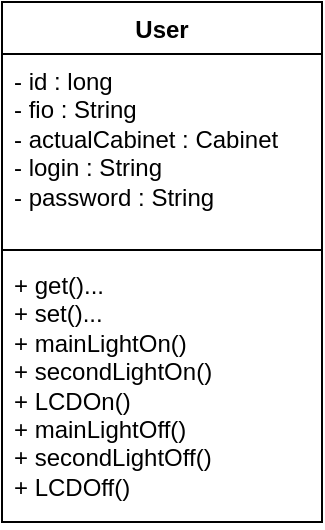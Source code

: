 <mxfile version="22.0.0" type="github">
  <diagram name="Страница — 1" id="YAE8KFhmtYzrj9OOCtWR">
    <mxGraphModel dx="1434" dy="758" grid="1" gridSize="10" guides="1" tooltips="1" connect="1" arrows="1" fold="1" page="1" pageScale="1" pageWidth="827" pageHeight="1169" math="0" shadow="0">
      <root>
        <mxCell id="0" />
        <mxCell id="1" parent="0" />
        <mxCell id="EDfVO8I8NlYFFupHzrWh-4" value="User" style="swimlane;fontStyle=1;align=center;verticalAlign=top;childLayout=stackLayout;horizontal=1;startSize=26;horizontalStack=0;resizeParent=1;resizeParentMax=0;resizeLast=0;collapsible=1;marginBottom=0;whiteSpace=wrap;html=1;" vertex="1" parent="1">
          <mxGeometry x="110" y="370" width="160" height="260" as="geometry" />
        </mxCell>
        <mxCell id="EDfVO8I8NlYFFupHzrWh-5" value="- id : long&lt;br&gt;- fio : String&lt;br&gt;- actualCabinet : Cabinet&lt;br&gt;- login : String&lt;br&gt;- password : String" style="text;strokeColor=none;fillColor=none;align=left;verticalAlign=top;spacingLeft=4;spacingRight=4;overflow=hidden;rotatable=0;points=[[0,0.5],[1,0.5]];portConstraint=eastwest;whiteSpace=wrap;html=1;" vertex="1" parent="EDfVO8I8NlYFFupHzrWh-4">
          <mxGeometry y="26" width="160" height="94" as="geometry" />
        </mxCell>
        <mxCell id="EDfVO8I8NlYFFupHzrWh-6" value="" style="line;strokeWidth=1;fillColor=none;align=left;verticalAlign=middle;spacingTop=-1;spacingLeft=3;spacingRight=3;rotatable=0;labelPosition=right;points=[];portConstraint=eastwest;strokeColor=inherit;" vertex="1" parent="EDfVO8I8NlYFFupHzrWh-4">
          <mxGeometry y="120" width="160" height="8" as="geometry" />
        </mxCell>
        <mxCell id="EDfVO8I8NlYFFupHzrWh-7" value="+ get()...&lt;br&gt;+ set()...&lt;br&gt;+ mainLightOn()&lt;br&gt;+ secondLightOn()&lt;br&gt;+ LCDOn()&lt;br&gt;+ mainLightOff()&lt;br style=&quot;border-color: var(--border-color);&quot;&gt;+ secondLightOff()&lt;br style=&quot;border-color: var(--border-color);&quot;&gt;+ LCDOff()" style="text;strokeColor=none;fillColor=none;align=left;verticalAlign=top;spacingLeft=4;spacingRight=4;overflow=hidden;rotatable=0;points=[[0,0.5],[1,0.5]];portConstraint=eastwest;whiteSpace=wrap;html=1;" vertex="1" parent="EDfVO8I8NlYFFupHzrWh-4">
          <mxGeometry y="128" width="160" height="132" as="geometry" />
        </mxCell>
      </root>
    </mxGraphModel>
  </diagram>
</mxfile>
